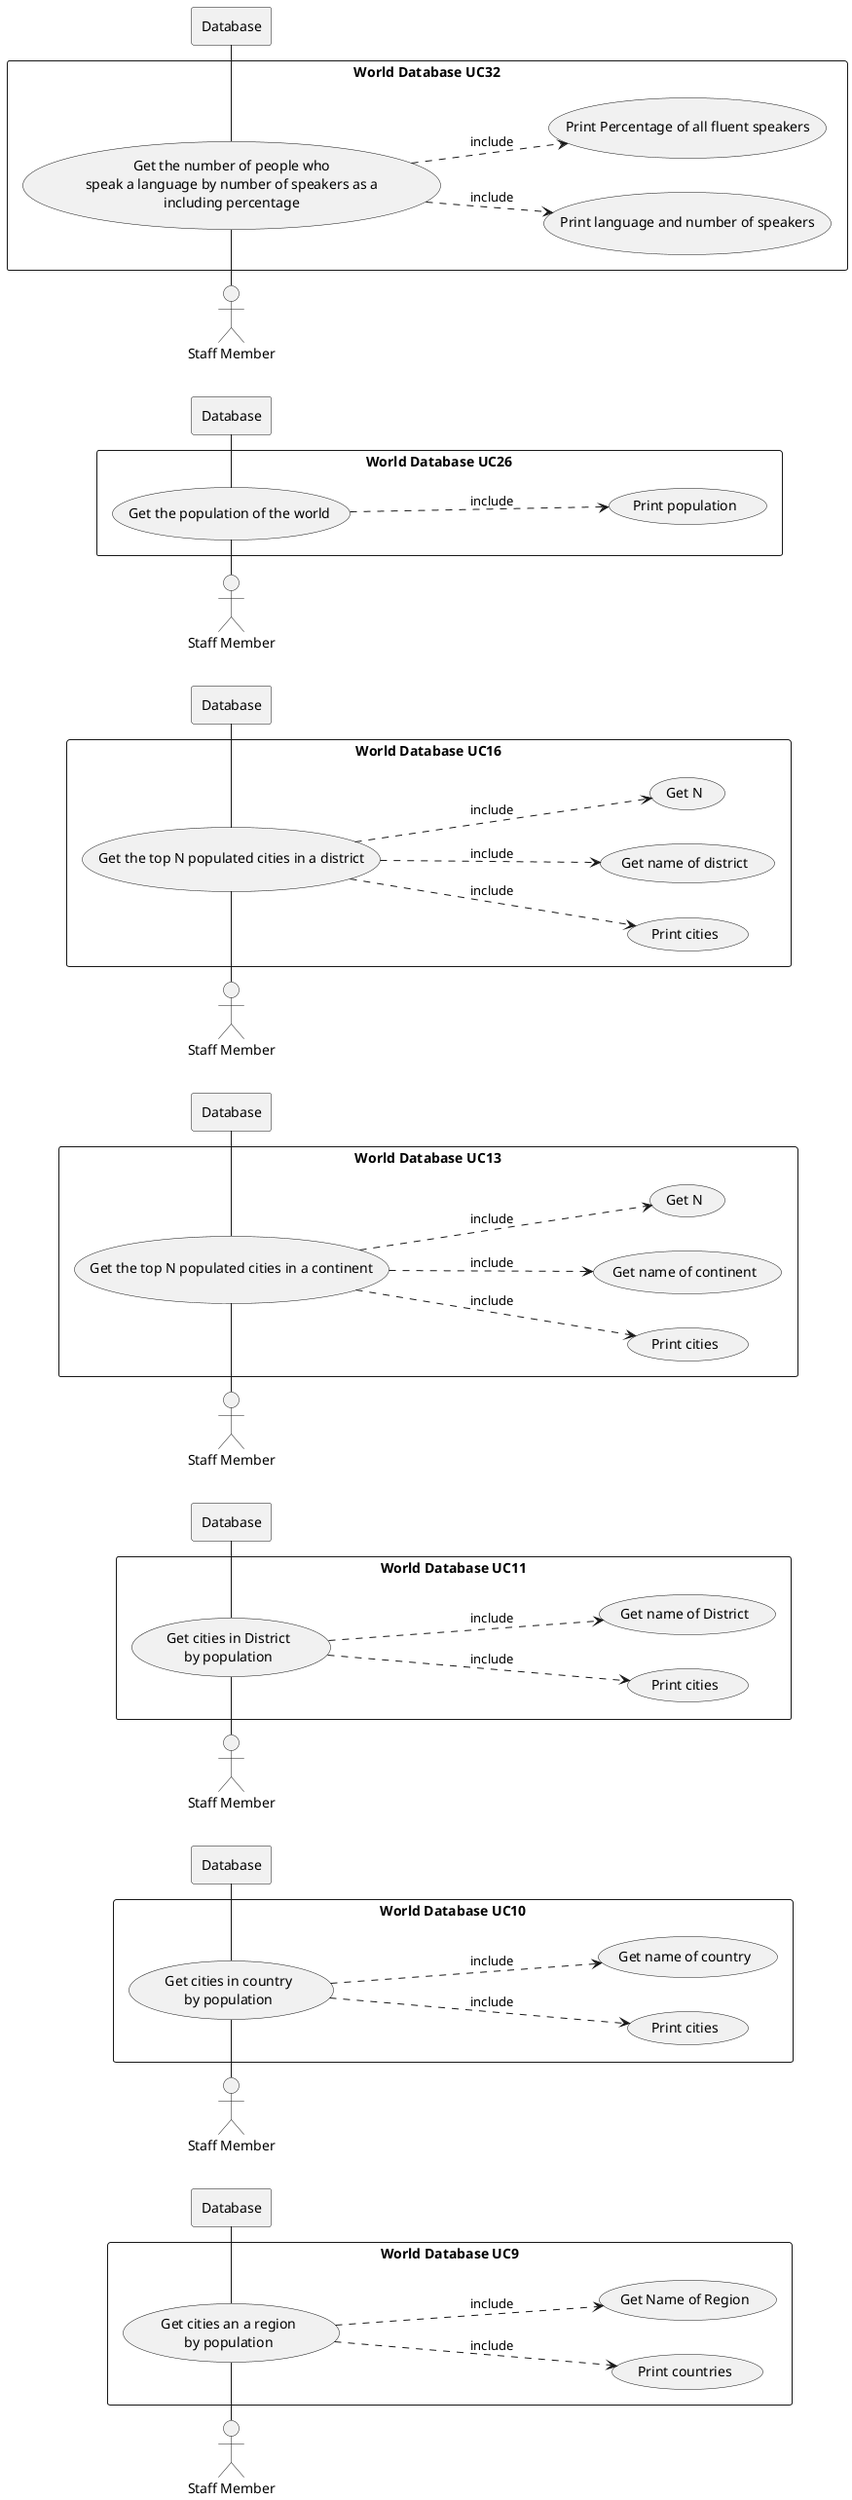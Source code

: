 @startuml
/'#9'/
/'As a Staff Member, I want to view the cities an a region organised by population descending.'/
actor staff9 as "Staff Member"

rectangle Database9 as "Database"

rectangle "World Database UC9" {
    usecase UC9 as "Get cities an a region
     by population"

    usecase UC9a as "Print countries"
    usecase UC9b as "Get Name of Region"
    staff9 - UC9
    UC9 ..> UC9b : include
    UC9 ..> UC9a : include
    UC9 - Database9
}

/'#10'/
/'As a Staff Member, I want to view cities in a country by population.'/
actor staff10 as "Staff Member"

rectangle Database10 as "Database"

rectangle "World Database UC10" {
    usecase UC10 as "Get cities in country
    by population"

    usecase UC10a as "Print cities"

     usecase UC10b as "Get name of country"

    staff10 - UC10
    UC10 ..> UC10a : include
    UC10 ..> UC10b : include
    UC10 - Database10
}

/'#11'/
/'As a Staff Member, I want to view cities in a District by population.'/
actor staff11 as "Staff Member"

rectangle Database11 as "Database"

rectangle "World Database UC11" {
    usecase UC11 as "Get cities in District
    by population"

    usecase UC11a as "Print cities"

     usecase UC11b as "Get name of District"

    staff11 - UC11
    UC11 ..> UC11a : include
    UC11 ..> UC11b : include
    UC11 - Database11
}

/'#13'/
/'As a Staff Member, I want to view the top N populated cities in a continent where N is provided by the user.'/
actor staff13 as "Staff Member"

rectangle Database13 as "Database"

rectangle "World Database UC13" {
    usecase UC13 as "Get the top N populated cities in a continent"

    usecase UC13a as "Print cities"

     usecase UC13b as "Get name of continent"

     usecase UC13c as "Get N"

    staff13 - UC13
    UC13 ..> UC13a : include
    UC13 ..> UC13b : include
    UC13 ..> UC13c : include
    UC13 - Database13
}

/'#16'/
/'As a Staff Member, I want to view the top N populated cities in a district where N is provided by the user.'/
actor staff16 as "Staff Member"

rectangle Database16 as "Database"

rectangle "World Database UC16" {
    usecase UC16 as "Get the top N populated cities in a district"

    usecase UC16a as "Print cities"

     usecase UC16b as "Get name of district"

     usecase UC16c as "Get N"

    staff16 - UC16
    UC16 ..> UC16a : include
    UC16 ..> UC16b : include
    UC16 ..> UC16c : include
    UC16 - Database16
}

/'#26'/
/'As a Staff Member, I want to view the population of the world.'/
actor staff26 as "Staff Member"

rectangle Database26 as "Database"

rectangle "World Database UC26" {
    usecase UC26 as "Get the population of the world"

    usecase UC26a as "Print population"

    staff26 - UC26
    UC26 ..> UC26a : include
    UC26 - Database26
}

/'#31'/
/'As a Staff Member, I want to view the number of people who speak a language, from greatest number to smallest (Including percentage)'/
actor staff32 as "Staff Member"

rectangle Database32 as "Database"

rectangle "World Database UC32" {
    usecase UC32 as "Get the number of people who
    speak a language by number of speakers as a
    including percentage"

    usecase UC32a as "Print language and number of speakers"

    usecase UC32b as "Print Percentage of all fluent speakers"

    staff32 - UC32
    UC32 ..> UC32a : include
    UC32 ..> UC32b : include
    UC32 - Database32
}
left to right direction
@enduml
